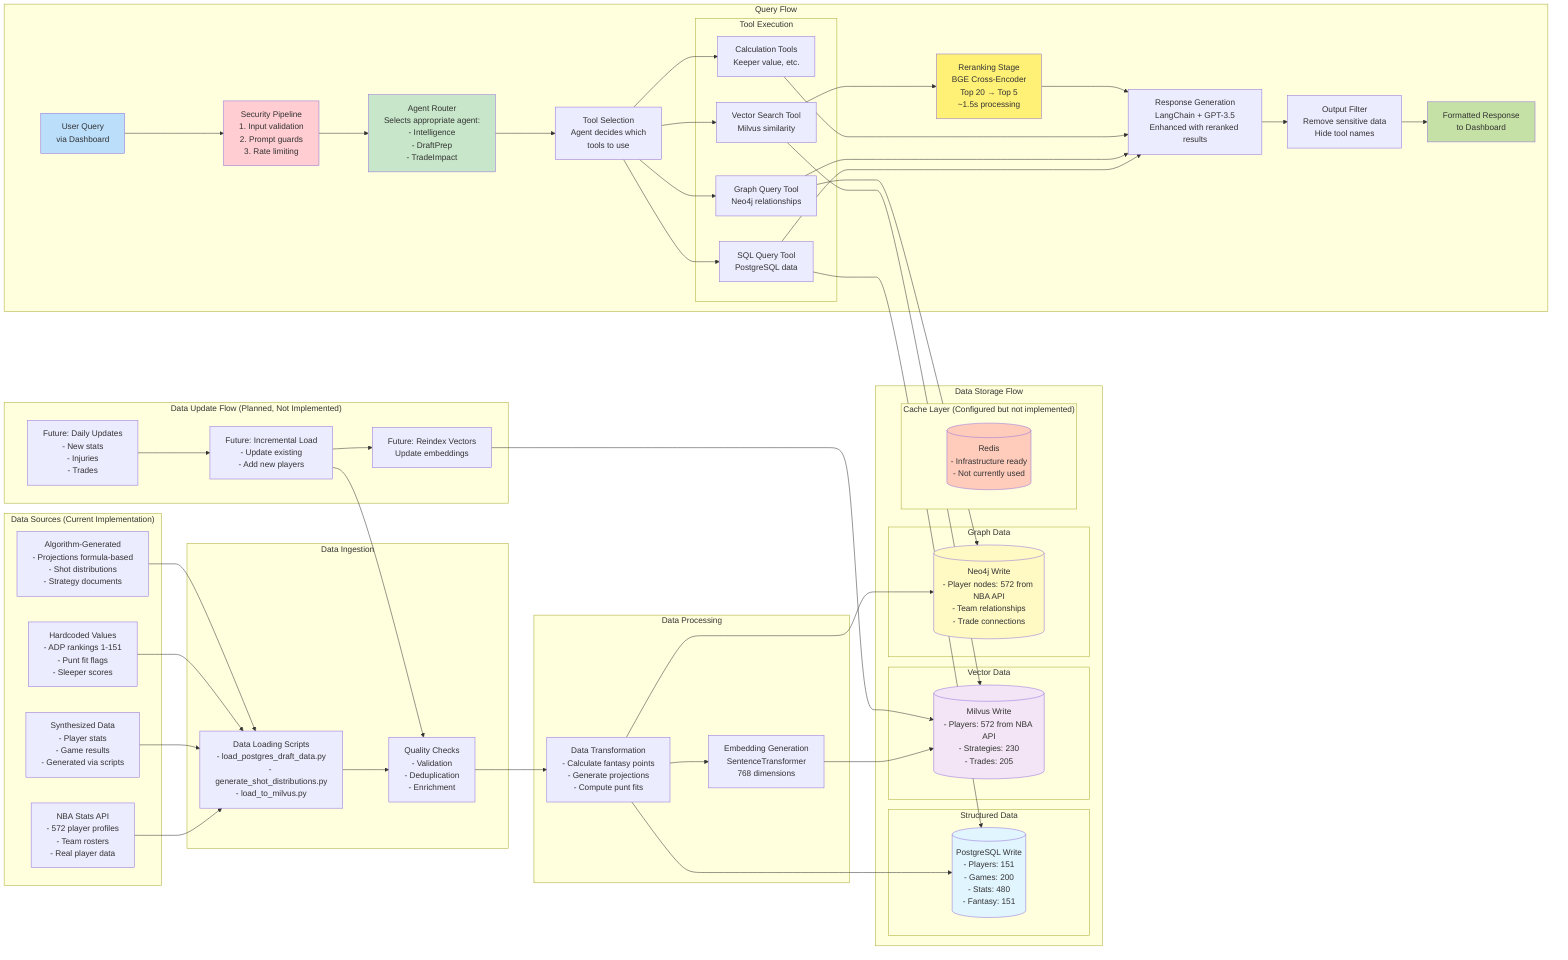 flowchart LR
    %% Data Flow Diagram - Actually Implemented
    %% SportsBrain Fantasy Basketball Platform
    
    subgraph "Data Sources (Current Implementation)"
        NBA_API["NBA Stats API<br/>- 572 player profiles<br/>- Team rosters<br/>- Real player data"]
        SYNTHETIC["Synthesized Data<br/>- Player stats<br/>- Game results<br/>- Generated via scripts"]
        HARDCODED["Hardcoded Values<br/>- ADP rankings 1-151<br/>- Punt fit flags<br/>- Sleeper scores"]
        GENERATED["Algorithm-Generated<br/>- Projections formula-based<br/>- Shot distributions<br/>- Strategy documents"]
    end
    
    subgraph "Data Ingestion"
        FETCH["Data Loading Scripts<br/>- load_postgres_draft_data.py<br/>- generate_shot_distributions.py<br/>- load_to_milvus.py"]
        QUALITY["Quality Checks<br/>- Validation<br/>- Deduplication<br/>- Enrichment"]
    end
    
    subgraph "Data Processing"
        TRANSFORM["Data Transformation<br/>- Calculate fantasy points<br/>- Generate projections<br/>- Compute punt fits"]
        EMBED_GEN["Embedding Generation<br/>SentenceTransformer<br/>768 dimensions"]
    end
    
    subgraph "Data Storage Flow"
        subgraph "Structured Data"
            PG_WRITE[("PostgreSQL Write<br/>- Players: 151<br/>- Games: 200<br/>- Stats: 480<br/>- Fantasy: 151")]
        end
        
        subgraph "Vector Data"
            MILVUS_WRITE[("Milvus Write<br/>- Players: 572 from NBA API<br/>- Strategies: 230<br/>- Trades: 205")]
        end
        
        subgraph "Graph Data"
            NEO4J_WRITE[("Neo4j Write<br/>- Player nodes: 572 from NBA API<br/>- Team relationships<br/>- Trade connections")]
        end
        
        subgraph "Cache Layer (Configured but not implemented)"
            REDIS_WRITE[("Redis<br/>- Infrastructure ready<br/>- Not currently used")]
        end
    end
    
    subgraph "Query Flow"
        USER_Q["User Query<br/>via Dashboard"]
        
        SECURITY["Security Pipeline<br/>1. Input validation<br/>2. Prompt guards<br/>3. Rate limiting"]
        
        AGENT_ROUTER["Agent Router<br/>Selects appropriate agent:<br/>- Intelligence<br/>- DraftPrep<br/>- TradeImpact"]
        
        TOOL_SELECT["Tool Selection<br/>Agent decides which<br/>tools to use"]
        
        subgraph "Tool Execution"
            SQL_TOOL["SQL Query Tool<br/>PostgreSQL data"]
            VECTOR_TOOL["Vector Search Tool<br/>Milvus similarity"]
            GRAPH_TOOL["Graph Query Tool<br/>Neo4j relationships"]
            CALC_TOOL["Calculation Tools<br/>Keeper value, etc."]
        end
        
        RERANK["Reranking Stage<br/>BGE Cross-Encoder<br/>Top 20 → Top 5<br/>~1.5s processing"]
        
        RESPONSE_GEN["Response Generation<br/>LangChain + GPT-3.5<br/>Enhanced with reranked results"]
        
        OUTPUT_FILTER["Output Filter<br/>Remove sensitive data<br/>Hide tool names"]
        
        USER_RESP["Formatted Response<br/>to Dashboard"]
    end
    
    subgraph "Data Update Flow (Planned, Not Implemented)"
        DAILY_UPDATE["Future: Daily Updates<br/>- New stats<br/>- Injuries<br/>- Trades"]
        
        INCREMENTAL["Future: Incremental Load<br/>- Update existing<br/>- Add new players"]
        
        REINDEX["Future: Reindex Vectors<br/>Update embeddings"]
    end
    
    %% Flow connections
    NBA_API --> FETCH
    SYNTHETIC --> FETCH
    HARDCODED --> FETCH
    GENERATED --> FETCH
    
    FETCH --> QUALITY
    QUALITY --> TRANSFORM
    TRANSFORM --> PG_WRITE
    TRANSFORM --> EMBED_GEN
    EMBED_GEN --> MILVUS_WRITE
    TRANSFORM --> NEO4J_WRITE
    
    USER_Q --> SECURITY
    SECURITY --> AGENT_ROUTER
    AGENT_ROUTER --> TOOL_SELECT
    
    TOOL_SELECT --> SQL_TOOL
    TOOL_SELECT --> VECTOR_TOOL
    TOOL_SELECT --> GRAPH_TOOL
    TOOL_SELECT --> CALC_TOOL
    
    SQL_TOOL --> PG_WRITE
    VECTOR_TOOL --> MILVUS_WRITE
    GRAPH_TOOL --> NEO4J_WRITE
    
    SQL_TOOL --> RESPONSE_GEN
    VECTOR_TOOL --> RERANK
    GRAPH_TOOL --> RESPONSE_GEN
    CALC_TOOL --> RESPONSE_GEN
    
    RERANK --> RESPONSE_GEN
    
    RESPONSE_GEN --> OUTPUT_FILTER
    OUTPUT_FILTER --> USER_RESP
    
    DAILY_UPDATE --> INCREMENTAL
    INCREMENTAL --> QUALITY
    INCREMENTAL --> REINDEX
    REINDEX --> MILVUS_WRITE
    
    style USER_Q fill:#bbdefb
    style SECURITY fill:#ffcdd2
    style AGENT_ROUTER fill:#c8e6c9
    style PG_WRITE fill:#e1f5fe
    style MILVUS_WRITE fill:#f3e5f5
    style NEO4J_WRITE fill:#fff9c4
    style REDIS_WRITE fill:#ffccbc
    style USER_RESP fill:#c5e1a5
    style RERANK fill:#fff176